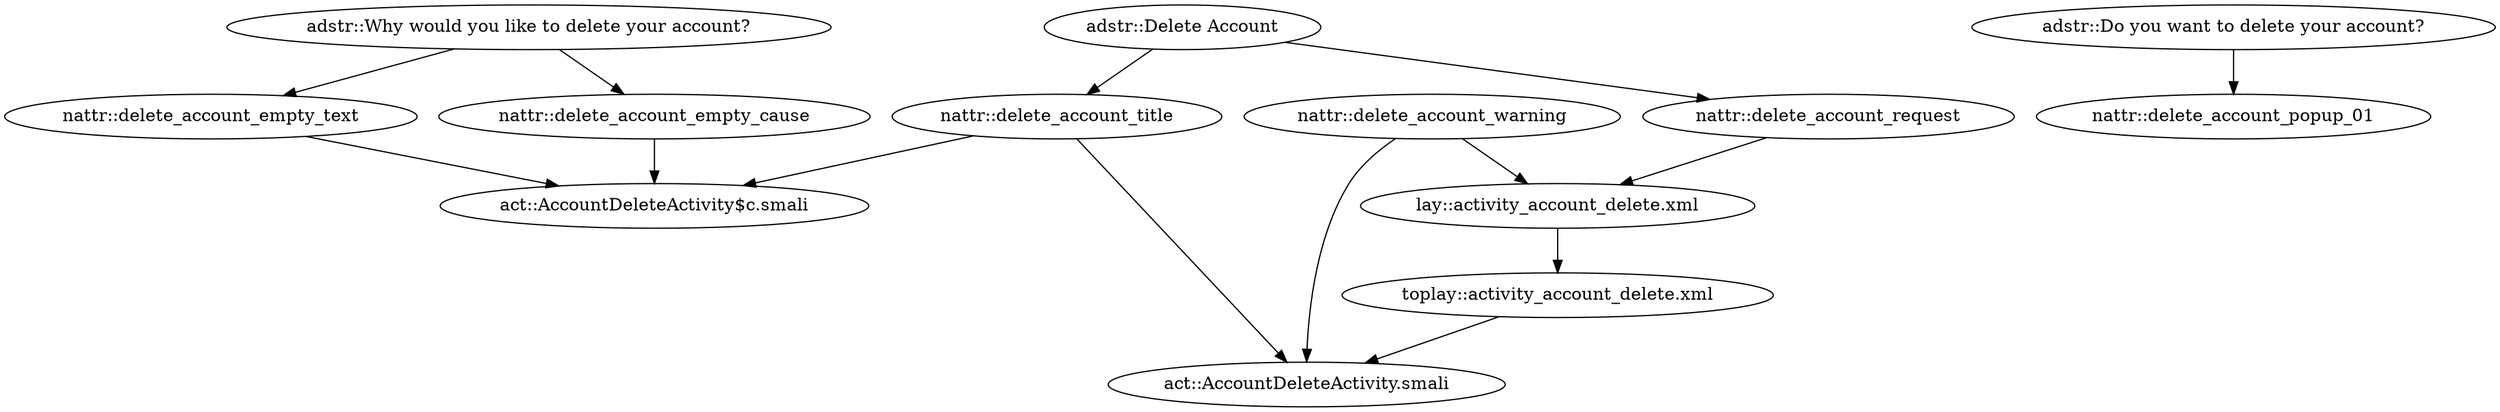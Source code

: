 digraph G {
"adstr::Why would you like to delete your account?" -> "nattr::delete_account_empty_cause"
"adstr::Why would you like to delete your account?" -> "nattr::delete_account_empty_text"
"adstr::Do you want to delete your account?" -> "nattr::delete_account_popup_01"
"adstr::Delete Account" -> "nattr::delete_account_request"
"adstr::Delete Account" -> "nattr::delete_account_title"
"nattr::delete_account_request" -> "lay::activity_account_delete.xml"
"nattr::delete_account_warning" -> "lay::activity_account_delete.xml"
"nattr::delete_account_empty_cause" -> "act::AccountDeleteActivity$c.smali"
"nattr::delete_account_empty_text" -> "act::AccountDeleteActivity$c.smali"
"nattr::delete_account_title" -> "act::AccountDeleteActivity$c.smali"
"nattr::delete_account_title" -> "act::AccountDeleteActivity.smali"
"nattr::delete_account_warning" -> "act::AccountDeleteActivity.smali"
"lay::activity_account_delete.xml" -> "toplay::activity_account_delete.xml"
"toplay::activity_account_delete.xml" -> "act::AccountDeleteActivity.smali"
}
